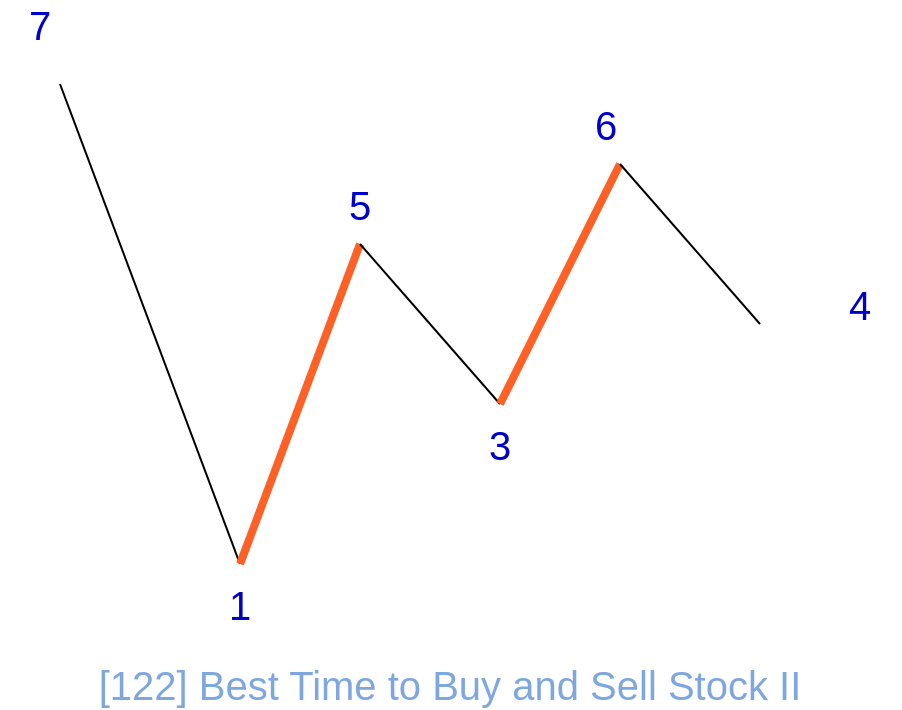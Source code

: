 <mxfile version="10.6.6" type="device"><diagram id="SQUxga718U24Nse9CxR8" name="第 1 页"><mxGraphModel dx="918" dy="461" grid="1" gridSize="10" guides="1" tooltips="1" connect="1" arrows="1" fold="1" page="1" pageScale="1" pageWidth="827" pageHeight="1169" math="0" shadow="0"><root><mxCell id="0"/><mxCell id="1" parent="0"/><mxCell id="Bo6_yo91XoIVcIBelwZH-1" value="" style="endArrow=none;html=1;" edge="1" parent="1"><mxGeometry width="50" height="50" relative="1" as="geometry"><mxPoint x="160" y="120" as="sourcePoint"/><mxPoint x="250" y="360" as="targetPoint"/></mxGeometry></mxCell><mxCell id="Bo6_yo91XoIVcIBelwZH-2" value="" style="endArrow=none;html=1;strokeColor=#FF6026;strokeWidth=4;" edge="1" parent="1"><mxGeometry width="50" height="50" relative="1" as="geometry"><mxPoint x="250" y="360" as="sourcePoint"/><mxPoint x="310" y="200" as="targetPoint"/></mxGeometry></mxCell><mxCell id="Bo6_yo91XoIVcIBelwZH-3" value="" style="endArrow=none;html=1;" edge="1" parent="1"><mxGeometry width="50" height="50" relative="1" as="geometry"><mxPoint x="310" y="200" as="sourcePoint"/><mxPoint x="380" y="280" as="targetPoint"/></mxGeometry></mxCell><mxCell id="Bo6_yo91XoIVcIBelwZH-4" value="" style="endArrow=none;html=1;strokeColor=#FF6026;strokeWidth=4;" edge="1" parent="1"><mxGeometry width="50" height="50" relative="1" as="geometry"><mxPoint x="380" y="280" as="sourcePoint"/><mxPoint x="440" y="160" as="targetPoint"/></mxGeometry></mxCell><mxCell id="Bo6_yo91XoIVcIBelwZH-5" value="" style="endArrow=none;html=1;" edge="1" parent="1"><mxGeometry width="50" height="50" relative="1" as="geometry"><mxPoint x="440" y="160" as="sourcePoint"/><mxPoint x="510" y="240" as="targetPoint"/></mxGeometry></mxCell><mxCell id="Bo6_yo91XoIVcIBelwZH-6" value="7" style="text;html=1;strokeColor=none;fillColor=none;align=center;verticalAlign=middle;whiteSpace=wrap;rounded=0;fontSize=20;fontColor=#0000CC;" vertex="1" parent="1"><mxGeometry x="130" y="80" width="40" height="20" as="geometry"/></mxCell><mxCell id="Bo6_yo91XoIVcIBelwZH-7" value="1" style="text;html=1;strokeColor=none;fillColor=none;align=center;verticalAlign=middle;whiteSpace=wrap;rounded=0;fontSize=20;fontColor=#0000CC;" vertex="1" parent="1"><mxGeometry x="230" y="370" width="40" height="20" as="geometry"/></mxCell><mxCell id="Bo6_yo91XoIVcIBelwZH-8" value="5" style="text;html=1;strokeColor=none;fillColor=none;align=center;verticalAlign=middle;whiteSpace=wrap;rounded=0;fontSize=20;fontColor=#0000CC;" vertex="1" parent="1"><mxGeometry x="290" y="170" width="40" height="20" as="geometry"/></mxCell><mxCell id="Bo6_yo91XoIVcIBelwZH-9" value="3" style="text;html=1;strokeColor=none;fillColor=none;align=center;verticalAlign=middle;whiteSpace=wrap;rounded=0;fontSize=20;fontColor=#0000CC;" vertex="1" parent="1"><mxGeometry x="360" y="290" width="40" height="20" as="geometry"/></mxCell><mxCell id="Bo6_yo91XoIVcIBelwZH-10" value="6" style="text;html=1;strokeColor=none;fillColor=none;align=center;verticalAlign=middle;whiteSpace=wrap;rounded=0;fontSize=20;fontColor=#0000CC;" vertex="1" parent="1"><mxGeometry x="413" y="130" width="40" height="20" as="geometry"/></mxCell><mxCell id="Bo6_yo91XoIVcIBelwZH-11" value="4" style="text;html=1;strokeColor=none;fillColor=none;align=center;verticalAlign=middle;whiteSpace=wrap;rounded=0;fontSize=20;fontColor=#0000CC;" vertex="1" parent="1"><mxGeometry x="540" y="220" width="40" height="20" as="geometry"/></mxCell><mxCell id="Bo6_yo91XoIVcIBelwZH-12" value="&lt;div&gt;&lt;span&gt;[122] Best Time to Buy and Sell Stock II&lt;/span&gt;&lt;/div&gt;" style="text;html=1;strokeColor=none;fillColor=none;align=center;verticalAlign=middle;whiteSpace=wrap;rounded=0;fontSize=20;fontColor=#7EA6E0;" vertex="1" parent="1"><mxGeometry x="170" y="410" width="370" height="20" as="geometry"/></mxCell></root></mxGraphModel></diagram></mxfile>